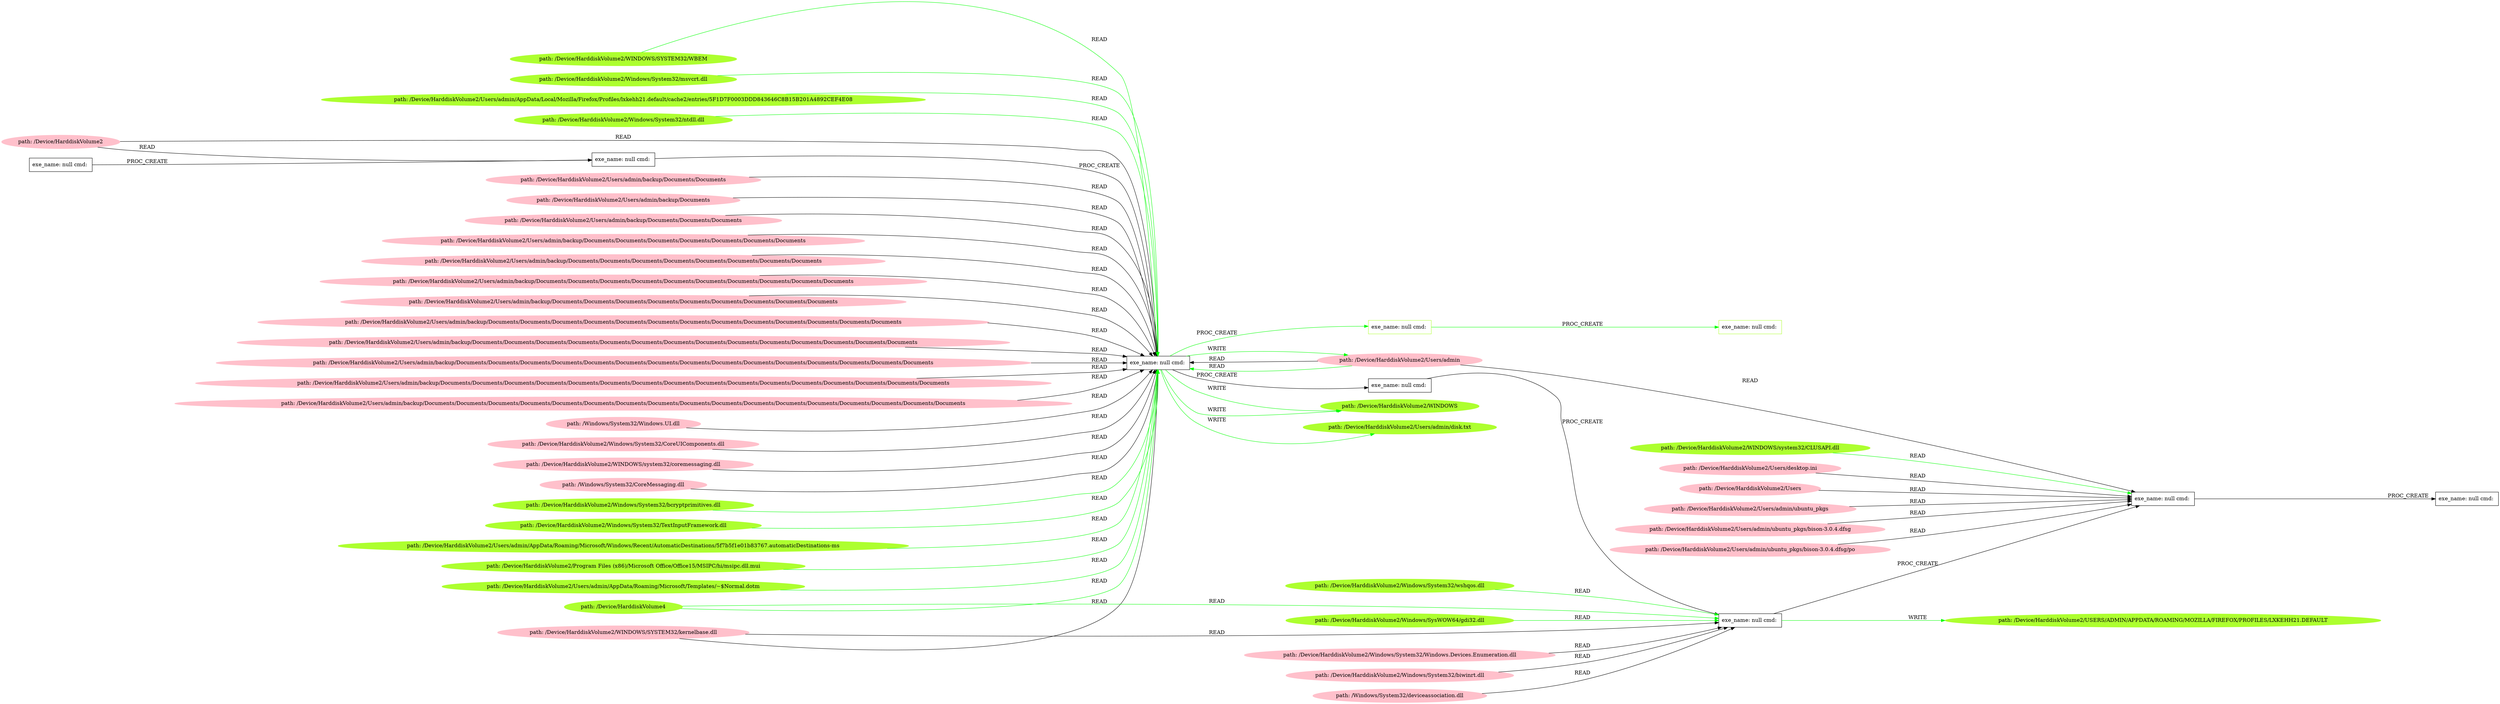 digraph {
	rankdir=LR
	74 [label="path: /Device/HarddiskVolume2/Windows/System32/ntdll.dll" color=greenyellow shape=oval style=filled]
	40 [label="exe_name: null cmd: " color=black shape=box style=solid]
	74 -> 40 [label=READ color=green]
	44 [label="exe_name: null cmd: " color=black shape=box style=solid]
	41 [label="exe_name: null cmd: " color=black shape=box style=solid]
	44 -> 41 [label=PROC_CREATE color=black]
	58 [label="path: /Device/HarddiskVolume2" color=pink shape=oval style=filled]
	41 [label="exe_name: null cmd: " color=black shape=box style=solid]
	58 -> 41 [label=READ color=black]
	41 [label="exe_name: null cmd: " color=black shape=box style=solid]
	40 [label="exe_name: null cmd: " color=black shape=box style=solid]
	41 -> 40 [label=PROC_CREATE color=black]
	58 [label="path: /Device/HarddiskVolume2" color=pink shape=oval style=filled]
	40 [label="exe_name: null cmd: " color=black shape=box style=solid]
	58 -> 40 [label=READ color=black]
	51 [label="path: /Device/HarddiskVolume2/Users/admin" color=pink shape=oval style=filled]
	40 [label="exe_name: null cmd: " color=black shape=box style=solid]
	51 -> 40 [label=READ color=black]
	46 [label="path: /Device/HarddiskVolume2/Users/admin/backup/Documents/Documents" color=pink shape=oval style=filled]
	40 [label="exe_name: null cmd: " color=black shape=box style=solid]
	46 -> 40 [label=READ color=black]
	42 [label="path: /Device/HarddiskVolume2/Users/admin/backup/Documents" color=pink shape=oval style=filled]
	40 [label="exe_name: null cmd: " color=black shape=box style=solid]
	42 -> 40 [label=READ color=black]
	48 [label="path: /Device/HarddiskVolume2/Users/admin/backup/Documents/Documents/Documents" color=pink shape=oval style=filled]
	40 [label="exe_name: null cmd: " color=black shape=box style=solid]
	48 -> 40 [label=READ color=black]
	24 [label="path: /Device/HarddiskVolume2/Users/admin/backup/Documents/Documents/Documents/Documents/Documents/Documents/Documents" color=pink shape=oval style=filled]
	40 [label="exe_name: null cmd: " color=black shape=box style=solid]
	24 -> 40 [label=READ color=black]
	27 [label="path: /Device/HarddiskVolume2/Users/admin/backup/Documents/Documents/Documents/Documents/Documents/Documents/Documents/Documents" color=pink shape=oval style=filled]
	40 [label="exe_name: null cmd: " color=black shape=box style=solid]
	27 -> 40 [label=READ color=black]
	31 [label="path: /Device/HarddiskVolume2/Users/admin/backup/Documents/Documents/Documents/Documents/Documents/Documents/Documents/Documents/Documents/Documents" color=pink shape=oval style=filled]
	40 [label="exe_name: null cmd: " color=black shape=box style=solid]
	31 -> 40 [label=READ color=black]
	35 [label="path: /Device/HarddiskVolume2/Users/admin/backup/Documents/Documents/Documents/Documents/Documents/Documents/Documents/Documents/Documents" color=pink shape=oval style=filled]
	40 [label="exe_name: null cmd: " color=black shape=box style=solid]
	35 -> 40 [label=READ color=black]
	17 [label="path: /Device/HarddiskVolume2/Users/admin/backup/Documents/Documents/Documents/Documents/Documents/Documents/Documents/Documents/Documents/Documents/Documents/Documents/Documents" color=pink shape=oval style=filled]
	40 [label="exe_name: null cmd: " color=black shape=box style=solid]
	17 -> 40 [label=READ color=black]
	5 [label="path: /Device/HarddiskVolume2/Users/admin/backup/Documents/Documents/Documents/Documents/Documents/Documents/Documents/Documents/Documents/Documents/Documents/Documents/Documents/Documents" color=pink shape=oval style=filled]
	40 [label="exe_name: null cmd: " color=black shape=box style=solid]
	5 -> 40 [label=READ color=black]
	49 [label="path: /Device/HarddiskVolume2/Users/admin/backup/Documents/Documents/Documents/Documents/Documents/Documents/Documents/Documents/Documents/Documents/Documents/Documents/Documents/Documents/Documents" color=pink shape=oval style=filled]
	40 [label="exe_name: null cmd: " color=black shape=box style=solid]
	49 -> 40 [label=READ color=black]
	13 [label="path: /Device/HarddiskVolume2/Users/admin/backup/Documents/Documents/Documents/Documents/Documents/Documents/Documents/Documents/Documents/Documents/Documents/Documents/Documents/Documents/Documents/Documents" color=pink shape=oval style=filled]
	40 [label="exe_name: null cmd: " color=black shape=box style=solid]
	13 -> 40 [label=READ color=black]
	10 [label="path: /Device/HarddiskVolume2/Users/admin/backup/Documents/Documents/Documents/Documents/Documents/Documents/Documents/Documents/Documents/Documents/Documents/Documents/Documents/Documents/Documents/Documents/Documents" color=pink shape=oval style=filled]
	40 [label="exe_name: null cmd: " color=black shape=box style=solid]
	10 -> 40 [label=READ color=black]
	11 [label="path: /Windows/System32/Windows.UI.dll" color=pink shape=oval style=filled]
	40 [label="exe_name: null cmd: " color=black shape=box style=solid]
	11 -> 40 [label=READ color=black]
	34 [label="path: /Device/HarddiskVolume2/Windows/System32/CoreUIComponents.dll" color=pink shape=oval style=filled]
	40 [label="exe_name: null cmd: " color=black shape=box style=solid]
	34 -> 40 [label=READ color=black]
	47 [label="path: /Device/HarddiskVolume2/WINDOWS/system32/coremessaging.dll" color=pink shape=oval style=filled]
	40 [label="exe_name: null cmd: " color=black shape=box style=solid]
	47 -> 40 [label=READ color=black]
	8 [label="path: /Windows/System32/CoreMessaging.dll" color=pink shape=oval style=filled]
	40 [label="exe_name: null cmd: " color=black shape=box style=solid]
	8 -> 40 [label=READ color=black]
	61 [label="path: /Device/HarddiskVolume2/WINDOWS/SYSTEM32/kernelbase.dll" color=pink shape=oval style=filled]
	40 [label="exe_name: null cmd: " color=black shape=box style=solid]
	61 -> 40 [label=READ color=black]
	40 [label="exe_name: null cmd: " color=black shape=box style=solid]
	19 [label="exe_name: null cmd: " color=black shape=box style=solid]
	40 -> 19 [label=PROC_CREATE color=black]
	19 [label="exe_name: null cmd: " color=black shape=box style=solid]
	20 [label="exe_name: null cmd: " color=black shape=box style=solid]
	19 -> 20 [label=PROC_CREATE color=black]
	72 [label="path: /Device/HarddiskVolume2/Windows/System32/bcryptprimitives.dll" color=greenyellow shape=oval style=filled]
	40 [label="exe_name: null cmd: " color=black shape=box style=solid]
	72 -> 40 [label=READ color=green]
	51 [label="path: /Device/HarddiskVolume2/Users/admin" color=pink shape=oval style=filled]
	40 [label="exe_name: null cmd: " color=black shape=box style=solid]
	51 -> 40 [label=READ color=green]
	36 [label="path: /Device/HarddiskVolume2/Windows/System32/Windows.Devices.Enumeration.dll" color=pink shape=oval style=filled]
	20 [label="exe_name: null cmd: " color=black shape=box style=solid]
	36 -> 20 [label=READ color=black]
	26 [label="path: /Device/HarddiskVolume2/Windows/System32/biwinrt.dll" color=pink shape=oval style=filled]
	20 [label="exe_name: null cmd: " color=black shape=box style=solid]
	26 -> 20 [label=READ color=black]
	38 [label="path: /Windows/System32/deviceassociation.dll" color=pink shape=oval style=filled]
	20 [label="exe_name: null cmd: " color=black shape=box style=solid]
	38 -> 20 [label=READ color=black]
	61 [label="path: /Device/HarddiskVolume2/WINDOWS/SYSTEM32/kernelbase.dll" color=pink shape=oval style=filled]
	20 [label="exe_name: null cmd: " color=black shape=box style=solid]
	61 -> 20 [label=READ color=black]
	73 [label="path: /Device/HarddiskVolume2/Windows/System32/TextInputFramework.dll" color=greenyellow shape=oval style=filled]
	40 [label="exe_name: null cmd: " color=black shape=box style=solid]
	73 -> 40 [label=READ color=green]
	82 [label="path: /Device/HarddiskVolume2/Windows/System32/wshqos.dll" color=greenyellow shape=oval style=filled]
	20 [label="exe_name: null cmd: " color=black shape=box style=solid]
	82 -> 20 [label=READ color=green]
	70 [label="path: /Device/HarddiskVolume4" color=greenyellow shape=oval style=filled]
	20 [label="exe_name: null cmd: " color=black shape=box style=solid]
	70 -> 20 [label=READ color=green]
	70 [label="path: /Device/HarddiskVolume4" color=greenyellow shape=oval style=filled]
	40 [label="exe_name: null cmd: " color=black shape=box style=solid]
	70 -> 40 [label=READ color=green]
	40 [label="exe_name: null cmd: " color=black shape=box style=solid]
	76 [label="exe_name: null cmd: " color=greenyellow shape=box style=solid]
	40 -> 76 [label=PROC_CREATE color=green]
	76 [label="exe_name: null cmd: " color=greenyellow shape=box style=solid]
	77 [label="exe_name: null cmd: " color=greenyellow shape=box style=solid]
	76 -> 77 [label=PROC_CREATE color=green]
	71 [label="path: /Device/HarddiskVolume2/Users/admin/AppData/Roaming/Microsoft/Windows/Recent/AutomaticDestinations/5f7b5f1e01b83767.automaticDestinations-ms" color=greenyellow shape=oval style=filled]
	40 [label="exe_name: null cmd: " color=black shape=box style=solid]
	71 -> 40 [label=READ color=green]
	20 [label="exe_name: null cmd: " color=black shape=box style=solid]
	0 [label="exe_name: null cmd: " color=black shape=box style=solid]
	20 -> 0 [label=PROC_CREATE color=black]
	53 [label="path: /Device/HarddiskVolume2/Users/desktop.ini" color=pink shape=oval style=filled]
	0 [label="exe_name: null cmd: " color=black shape=box style=solid]
	53 -> 0 [label=READ color=black]
	55 [label="path: /Device/HarddiskVolume2/Users" color=pink shape=oval style=filled]
	0 [label="exe_name: null cmd: " color=black shape=box style=solid]
	55 -> 0 [label=READ color=black]
	14 [label="path: /Device/HarddiskVolume2/Users/admin/ubuntu_pkgs" color=pink shape=oval style=filled]
	0 [label="exe_name: null cmd: " color=black shape=box style=solid]
	14 -> 0 [label=READ color=black]
	51 [label="path: /Device/HarddiskVolume2/Users/admin" color=pink shape=oval style=filled]
	0 [label="exe_name: null cmd: " color=black shape=box style=solid]
	51 -> 0 [label=READ color=black]
	12 [label="path: /Device/HarddiskVolume2/Users/admin/ubuntu_pkgs/bison-3.0.4.dfsg" color=pink shape=oval style=filled]
	0 [label="exe_name: null cmd: " color=black shape=box style=solid]
	12 -> 0 [label=READ color=black]
	18 [label="path: /Device/HarddiskVolume2/Users/admin/ubuntu_pkgs/bison-3.0.4.dfsg/po" color=pink shape=oval style=filled]
	0 [label="exe_name: null cmd: " color=black shape=box style=solid]
	18 -> 0 [label=READ color=black]
	0 [label="exe_name: null cmd: " color=black shape=box style=solid]
	1 [label="exe_name: null cmd: " color=black shape=box style=solid]
	0 -> 1 [label=PROC_CREATE color=black]
	64 [label="path: /Device/HarddiskVolume2/Program Files (x86)/Microsoft Office/Office15/MSIPC/hi/msipc.dll.mui" color=greenyellow shape=oval style=filled]
	40 [label="exe_name: null cmd: " color=black shape=box style=solid]
	64 -> 40 [label=READ color=green]
	65 [label="path: /Device/HarddiskVolume2/Users/admin/AppData/Roaming/Microsoft/Templates/~$Normal.dotm" color=greenyellow shape=oval style=filled]
	40 [label="exe_name: null cmd: " color=black shape=box style=solid]
	65 -> 40 [label=READ color=green]
	85 [label="path: /Device/HarddiskVolume2/WINDOWS/system32/CLUSAPI.dll" color=greenyellow shape=oval style=filled]
	0 [label="exe_name: null cmd: " color=black shape=box style=solid]
	85 -> 0 [label=READ color=green]
	67 [label="path: /Device/HarddiskVolume2/WINDOWS/SYSTEM32/WBEM" color=greenyellow shape=oval style=filled]
	40 [label="exe_name: null cmd: " color=black shape=box style=solid]
	67 -> 40 [label=READ color=green]
	40 [label="exe_name: null cmd: " color=black shape=box style=solid]
	68 [label="path: /Device/HarddiskVolume2/WINDOWS" color=greenyellow shape=oval style=filled]
	40 -> 68 [label=WRITE color=green]
	80 [label="path: /Device/HarddiskVolume2/Windows/System32/msvcrt.dll" color=greenyellow shape=oval style=filled]
	40 [label="exe_name: null cmd: " color=black shape=box style=solid]
	80 -> 40 [label=READ color=green]
	40 [label="exe_name: null cmd: " color=black shape=box style=solid]
	66 [label="path: /Device/HarddiskVolume2/Users/admin/disk.txt" color=greenyellow shape=oval style=filled]
	40 -> 66 [label=WRITE color=green]
	40 [label="exe_name: null cmd: " color=black shape=box style=solid]
	51 [label="path: /Device/HarddiskVolume2/Users/admin" color=pink shape=oval style=filled]
	40 -> 51 [label=WRITE color=green]
	40 [label="exe_name: null cmd: " color=black shape=box style=solid]
	68 [label="path: /Device/HarddiskVolume2/WINDOWS" color=greenyellow shape=oval style=filled]
	40 -> 68 [label=WRITE color=green]
	84 [label="path: /Device/HarddiskVolume2/Windows/SysWOW64/gdi32.dll" color=greenyellow shape=oval style=filled]
	20 [label="exe_name: null cmd: " color=black shape=box style=solid]
	84 -> 20 [label=READ color=green]
	78 [label="path: /Device/HarddiskVolume2/Users/admin/AppData/Local/Mozilla/Firefox/Profiles/lxkehh21.default/cache2/entries/5F1D7F0003DDD843646C8B15B201A4892CEF4E08" color=greenyellow shape=oval style=filled]
	40 [label="exe_name: null cmd: " color=black shape=box style=solid]
	78 -> 40 [label=READ color=green]
	20 [label="exe_name: null cmd: " color=black shape=box style=solid]
	83 [label="path: /Device/HarddiskVolume2/USERS/ADMIN/APPDATA/ROAMING/MOZILLA/FIREFOX/PROFILES/LXKEHH21.DEFAULT" color=greenyellow shape=oval style=filled]
	20 -> 83 [label=WRITE color=green]
}
